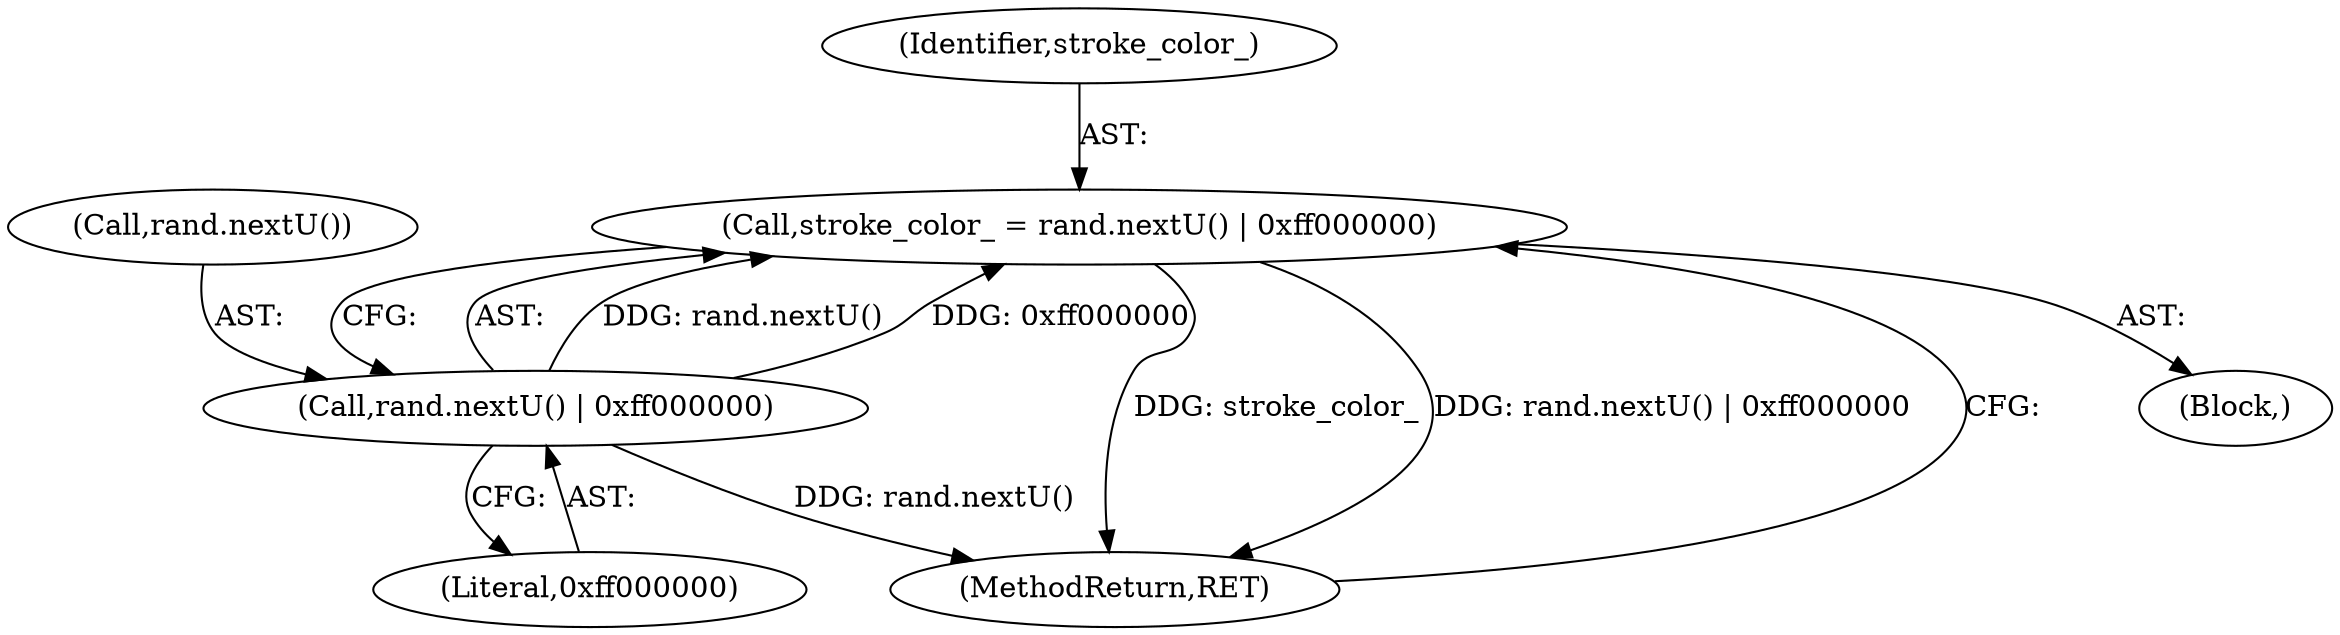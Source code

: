digraph "1_Chrome_45d901b56f578a74b19ba0d10fa5c4c467f19303@API" {
"1000116" [label="(Call,stroke_color_ = rand.nextU() | 0xff000000)"];
"1000118" [label="(Call,rand.nextU() | 0xff000000)"];
"1000101" [label="(Block,)"];
"1000120" [label="(Literal,0xff000000)"];
"1000117" [label="(Identifier,stroke_color_)"];
"1000119" [label="(Call,rand.nextU())"];
"1000118" [label="(Call,rand.nextU() | 0xff000000)"];
"1000121" [label="(MethodReturn,RET)"];
"1000116" [label="(Call,stroke_color_ = rand.nextU() | 0xff000000)"];
"1000116" -> "1000101"  [label="AST: "];
"1000116" -> "1000118"  [label="CFG: "];
"1000117" -> "1000116"  [label="AST: "];
"1000118" -> "1000116"  [label="AST: "];
"1000121" -> "1000116"  [label="CFG: "];
"1000116" -> "1000121"  [label="DDG: stroke_color_"];
"1000116" -> "1000121"  [label="DDG: rand.nextU() | 0xff000000"];
"1000118" -> "1000116"  [label="DDG: rand.nextU()"];
"1000118" -> "1000116"  [label="DDG: 0xff000000"];
"1000118" -> "1000120"  [label="CFG: "];
"1000119" -> "1000118"  [label="AST: "];
"1000120" -> "1000118"  [label="AST: "];
"1000118" -> "1000121"  [label="DDG: rand.nextU()"];
}

